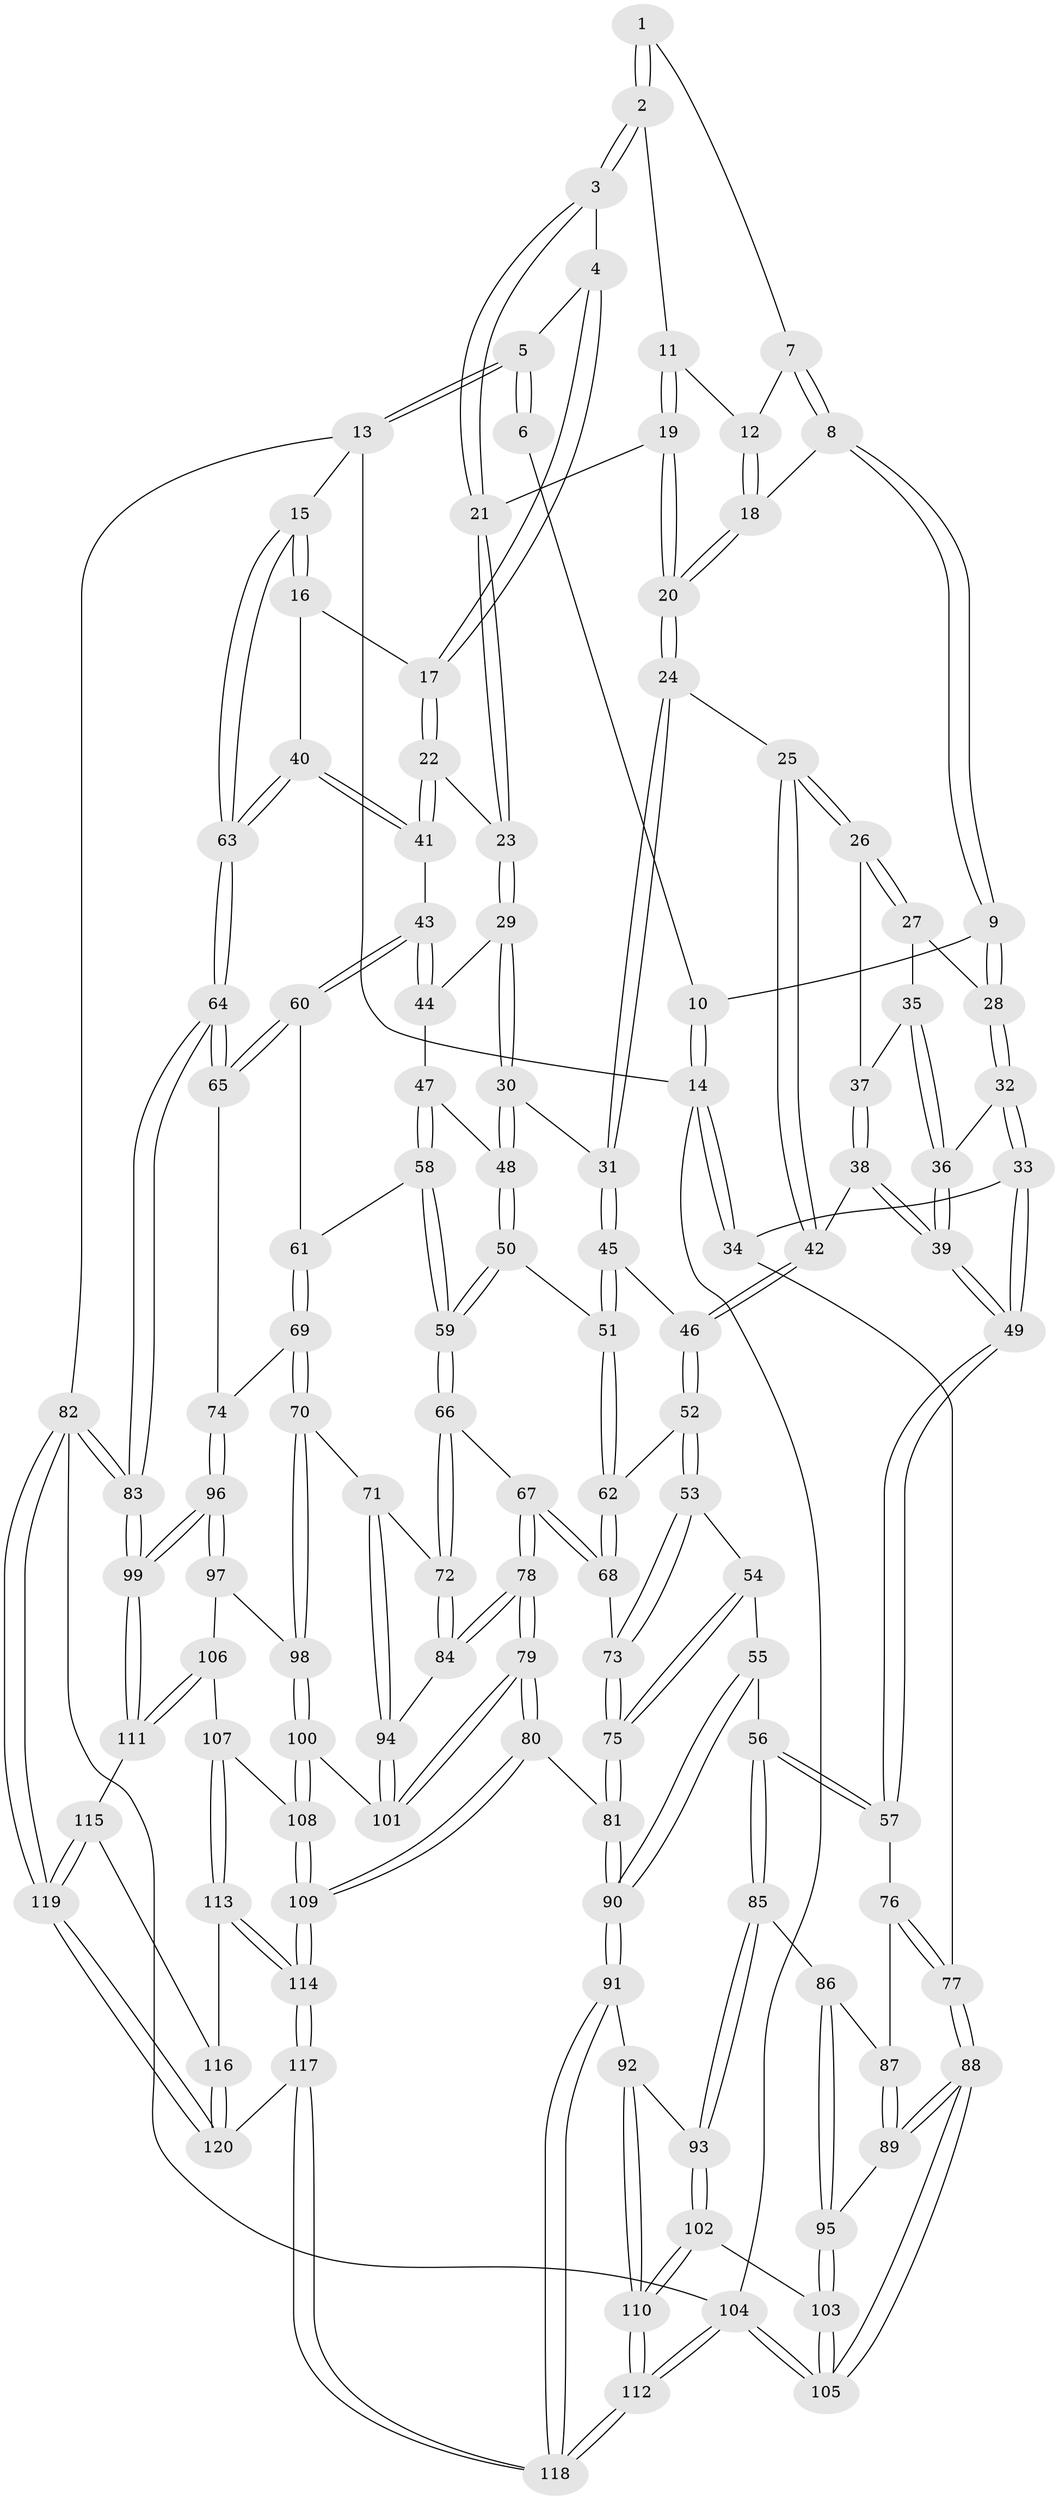 // coarse degree distribution, {4: 0.3333333333333333, 5: 0.5238095238095238, 2: 0.011904761904761904, 3: 0.09523809523809523, 6: 0.03571428571428571}
// Generated by graph-tools (version 1.1) at 2025/24/03/03/25 07:24:38]
// undirected, 120 vertices, 297 edges
graph export_dot {
graph [start="1"]
  node [color=gray90,style=filled];
  1 [pos="+0.6152598190036783+0"];
  2 [pos="+0.687696015475049+0.04794575100867584"];
  3 [pos="+0.7313866227885104+0.10367338176716642"];
  4 [pos="+0.8774254408866489+0.017467639563431187"];
  5 [pos="+1+0"];
  6 [pos="+0.6135136230856819+0"];
  7 [pos="+0.6058146640794638+0"];
  8 [pos="+0.4576788592470372+0.10025233196752424"];
  9 [pos="+0.2858762799589694+0.07392957738419667"];
  10 [pos="+0.2795437742563959+0"];
  11 [pos="+0.6375647679151704+0.1254034642390757"];
  12 [pos="+0.5719066049678015+0.08371037579154086"];
  13 [pos="+1+0"];
  14 [pos="+0+0"];
  15 [pos="+1+0"];
  16 [pos="+0.8889421937723845+0.22906122445848423"];
  17 [pos="+0.8592787669779134+0.22519731174518204"];
  18 [pos="+0.5401290308859482+0.12016254152468347"];
  19 [pos="+0.6793333986296639+0.1799385497500971"];
  20 [pos="+0.5518426573484416+0.25965528186016296"];
  21 [pos="+0.7205605430025355+0.17762776309150574"];
  22 [pos="+0.8131971185293402+0.25197819377058017"];
  23 [pos="+0.8097236257276949+0.2535208836573508"];
  24 [pos="+0.5475936765546169+0.26821084850997423"];
  25 [pos="+0.4810337369947512+0.26917674112692686"];
  26 [pos="+0.4784282860128328+0.267726865002747"];
  27 [pos="+0.3404973959775354+0.15514383402454757"];
  28 [pos="+0.28240793625438027+0.08787509089228884"];
  29 [pos="+0.8011285528807166+0.273038675167917"];
  30 [pos="+0.6347082099260671+0.3400247280433321"];
  31 [pos="+0.5871340366570282+0.33193271788986933"];
  32 [pos="+0.21786656336877666+0.15693692829811498"];
  33 [pos="+0+0.2925029493404596"];
  34 [pos="+0+0.28873123235168224"];
  35 [pos="+0.3493112125995191+0.3045915983604926"];
  36 [pos="+0.2706218659926324+0.35795158100632823"];
  37 [pos="+0.3654724224777852+0.312150635512262"];
  38 [pos="+0.3844018923604785+0.39595785918944"];
  39 [pos="+0.2677682817995853+0.44522412564937963"];
  40 [pos="+1+0.3503582118074505"];
  41 [pos="+0.9706454597895889+0.40819895889155344"];
  42 [pos="+0.41063825459686176+0.3919231685089376"];
  43 [pos="+0.9264482975588423+0.43651675812374935"];
  44 [pos="+0.8070931562223805+0.3402503972693059"];
  45 [pos="+0.557282536019127+0.4264266142548441"];
  46 [pos="+0.44270333127334904+0.4198141146233336"];
  47 [pos="+0.7676956112389711+0.42662948520792254"];
  48 [pos="+0.6969235436368182+0.4164818138805632"];
  49 [pos="+0.23088037455405022+0.5036574679614808"];
  50 [pos="+0.6642029972145367+0.47127874746674736"];
  51 [pos="+0.5620593784930332+0.4507163323417015"];
  52 [pos="+0.44143929327390136+0.4913665992429161"];
  53 [pos="+0.41347279135342024+0.5299497395450551"];
  54 [pos="+0.39900293360388056+0.5392169998162224"];
  55 [pos="+0.24741440992760333+0.5333691810133014"];
  56 [pos="+0.23948219841165902+0.5279072001762003"];
  57 [pos="+0.23344637808605273+0.5154363043702348"];
  58 [pos="+0.7831242643924657+0.4742181001780631"];
  59 [pos="+0.7053990090926796+0.5625981993735606"];
  60 [pos="+0.9032629684087202+0.48332858659017053"];
  61 [pos="+0.8117082842589811+0.4837071831629998"];
  62 [pos="+0.5536458663788774+0.48666726902102825"];
  63 [pos="+1+0.35349007608547284"];
  64 [pos="+1+0.6593435412859374"];
  65 [pos="+0.9385901382407208+0.5994299052735365"];
  66 [pos="+0.7006662776480229+0.5794542015139436"];
  67 [pos="+0.6127445607051127+0.5727980519360354"];
  68 [pos="+0.5592604932620594+0.5509890576015565"];
  69 [pos="+0.8322650248191882+0.6351974051100675"];
  70 [pos="+0.8049274202961679+0.6434478624790037"];
  71 [pos="+0.7449564655415626+0.6199753378397849"];
  72 [pos="+0.7117982086853121+0.599599554229612"];
  73 [pos="+0.5588232519151043+0.551340504587267"];
  74 [pos="+0.887705924547664+0.6315401153802757"];
  75 [pos="+0.48578877833312234+0.6547933524686507"];
  76 [pos="+0.14711889701612657+0.5495153744620632"];
  77 [pos="+0+0.559699717003615"];
  78 [pos="+0.5821319839224288+0.7318283919730793"];
  79 [pos="+0.5594722612688275+0.7606082579716523"];
  80 [pos="+0.5210176570604499+0.7832177630677568"];
  81 [pos="+0.47186283161813125+0.7633226131729759"];
  82 [pos="+1+1"];
  83 [pos="+1+1"];
  84 [pos="+0.67027026644756+0.6633906453292172"];
  85 [pos="+0.16191233346116446+0.6641474360506749"];
  86 [pos="+0.10760869472095282+0.671535637401644"];
  87 [pos="+0.009971186134841735+0.6243858605367887"];
  88 [pos="+0+0.6156017128846146"];
  89 [pos="+0+0.6225228325844294"];
  90 [pos="+0.38761863813611486+0.779120927494412"];
  91 [pos="+0.3748971205611834+0.7919537631188891"];
  92 [pos="+0.25282774933445445+0.8068206037450363"];
  93 [pos="+0.1786850347461506+0.7841856783315447"];
  94 [pos="+0.7084937334701096+0.7488256358598671"];
  95 [pos="+0.04926613445720674+0.7366150218069762"];
  96 [pos="+0.9141100069701306+0.813690145528387"];
  97 [pos="+0.7994518089838389+0.7846559393649207"];
  98 [pos="+0.786066018605441+0.7784440969848831"];
  99 [pos="+1+0.9614355799633354"];
  100 [pos="+0.7555223365990295+0.7889515095152717"];
  101 [pos="+0.709380272993526+0.759546683950747"];
  102 [pos="+0.10425782300410183+0.8262575613492147"];
  103 [pos="+0.08672212040869012+0.8204595093364512"];
  104 [pos="+0+1"];
  105 [pos="+0+0.9311803334702727"];
  106 [pos="+0.8050011460768182+0.8839678610841558"];
  107 [pos="+0.74681132762818+0.8893291102415783"];
  108 [pos="+0.7437680458308864+0.8117943535977244"];
  109 [pos="+0.5783646792968319+0.8845616391381222"];
  110 [pos="+0.14903061217616753+1"];
  111 [pos="+0.8541348022943132+0.9115482892349268"];
  112 [pos="+0.1462385629531686+1"];
  113 [pos="+0.7426757025593979+0.8986352765472334"];
  114 [pos="+0.5796564356071565+0.8897911607620821"];
  115 [pos="+0.7799398729094266+0.9285480064440959"];
  116 [pos="+0.7485259107301936+0.9276974384475277"];
  117 [pos="+0.5805973090705752+1"];
  118 [pos="+0.33093299570494944+1"];
  119 [pos="+1+1"];
  120 [pos="+0.6776199026793417+1"];
  1 -- 2;
  1 -- 2;
  1 -- 7;
  2 -- 3;
  2 -- 3;
  2 -- 11;
  3 -- 4;
  3 -- 21;
  3 -- 21;
  4 -- 5;
  4 -- 17;
  4 -- 17;
  5 -- 6;
  5 -- 6;
  5 -- 13;
  5 -- 13;
  6 -- 10;
  7 -- 8;
  7 -- 8;
  7 -- 12;
  8 -- 9;
  8 -- 9;
  8 -- 18;
  9 -- 10;
  9 -- 28;
  9 -- 28;
  10 -- 14;
  10 -- 14;
  11 -- 12;
  11 -- 19;
  11 -- 19;
  12 -- 18;
  12 -- 18;
  13 -- 14;
  13 -- 15;
  13 -- 82;
  14 -- 34;
  14 -- 34;
  14 -- 104;
  15 -- 16;
  15 -- 16;
  15 -- 63;
  15 -- 63;
  16 -- 17;
  16 -- 40;
  17 -- 22;
  17 -- 22;
  18 -- 20;
  18 -- 20;
  19 -- 20;
  19 -- 20;
  19 -- 21;
  20 -- 24;
  20 -- 24;
  21 -- 23;
  21 -- 23;
  22 -- 23;
  22 -- 41;
  22 -- 41;
  23 -- 29;
  23 -- 29;
  24 -- 25;
  24 -- 31;
  24 -- 31;
  25 -- 26;
  25 -- 26;
  25 -- 42;
  25 -- 42;
  26 -- 27;
  26 -- 27;
  26 -- 37;
  27 -- 28;
  27 -- 35;
  28 -- 32;
  28 -- 32;
  29 -- 30;
  29 -- 30;
  29 -- 44;
  30 -- 31;
  30 -- 48;
  30 -- 48;
  31 -- 45;
  31 -- 45;
  32 -- 33;
  32 -- 33;
  32 -- 36;
  33 -- 34;
  33 -- 49;
  33 -- 49;
  34 -- 77;
  35 -- 36;
  35 -- 36;
  35 -- 37;
  36 -- 39;
  36 -- 39;
  37 -- 38;
  37 -- 38;
  38 -- 39;
  38 -- 39;
  38 -- 42;
  39 -- 49;
  39 -- 49;
  40 -- 41;
  40 -- 41;
  40 -- 63;
  40 -- 63;
  41 -- 43;
  42 -- 46;
  42 -- 46;
  43 -- 44;
  43 -- 44;
  43 -- 60;
  43 -- 60;
  44 -- 47;
  45 -- 46;
  45 -- 51;
  45 -- 51;
  46 -- 52;
  46 -- 52;
  47 -- 48;
  47 -- 58;
  47 -- 58;
  48 -- 50;
  48 -- 50;
  49 -- 57;
  49 -- 57;
  50 -- 51;
  50 -- 59;
  50 -- 59;
  51 -- 62;
  51 -- 62;
  52 -- 53;
  52 -- 53;
  52 -- 62;
  53 -- 54;
  53 -- 73;
  53 -- 73;
  54 -- 55;
  54 -- 75;
  54 -- 75;
  55 -- 56;
  55 -- 90;
  55 -- 90;
  56 -- 57;
  56 -- 57;
  56 -- 85;
  56 -- 85;
  57 -- 76;
  58 -- 59;
  58 -- 59;
  58 -- 61;
  59 -- 66;
  59 -- 66;
  60 -- 61;
  60 -- 65;
  60 -- 65;
  61 -- 69;
  61 -- 69;
  62 -- 68;
  62 -- 68;
  63 -- 64;
  63 -- 64;
  64 -- 65;
  64 -- 65;
  64 -- 83;
  64 -- 83;
  65 -- 74;
  66 -- 67;
  66 -- 72;
  66 -- 72;
  67 -- 68;
  67 -- 68;
  67 -- 78;
  67 -- 78;
  68 -- 73;
  69 -- 70;
  69 -- 70;
  69 -- 74;
  70 -- 71;
  70 -- 98;
  70 -- 98;
  71 -- 72;
  71 -- 94;
  71 -- 94;
  72 -- 84;
  72 -- 84;
  73 -- 75;
  73 -- 75;
  74 -- 96;
  74 -- 96;
  75 -- 81;
  75 -- 81;
  76 -- 77;
  76 -- 77;
  76 -- 87;
  77 -- 88;
  77 -- 88;
  78 -- 79;
  78 -- 79;
  78 -- 84;
  78 -- 84;
  79 -- 80;
  79 -- 80;
  79 -- 101;
  79 -- 101;
  80 -- 81;
  80 -- 109;
  80 -- 109;
  81 -- 90;
  81 -- 90;
  82 -- 83;
  82 -- 83;
  82 -- 119;
  82 -- 119;
  82 -- 104;
  83 -- 99;
  83 -- 99;
  84 -- 94;
  85 -- 86;
  85 -- 93;
  85 -- 93;
  86 -- 87;
  86 -- 95;
  86 -- 95;
  87 -- 89;
  87 -- 89;
  88 -- 89;
  88 -- 89;
  88 -- 105;
  88 -- 105;
  89 -- 95;
  90 -- 91;
  90 -- 91;
  91 -- 92;
  91 -- 118;
  91 -- 118;
  92 -- 93;
  92 -- 110;
  92 -- 110;
  93 -- 102;
  93 -- 102;
  94 -- 101;
  94 -- 101;
  95 -- 103;
  95 -- 103;
  96 -- 97;
  96 -- 97;
  96 -- 99;
  96 -- 99;
  97 -- 98;
  97 -- 106;
  98 -- 100;
  98 -- 100;
  99 -- 111;
  99 -- 111;
  100 -- 101;
  100 -- 108;
  100 -- 108;
  102 -- 103;
  102 -- 110;
  102 -- 110;
  103 -- 105;
  103 -- 105;
  104 -- 105;
  104 -- 105;
  104 -- 112;
  104 -- 112;
  106 -- 107;
  106 -- 111;
  106 -- 111;
  107 -- 108;
  107 -- 113;
  107 -- 113;
  108 -- 109;
  108 -- 109;
  109 -- 114;
  109 -- 114;
  110 -- 112;
  110 -- 112;
  111 -- 115;
  112 -- 118;
  112 -- 118;
  113 -- 114;
  113 -- 114;
  113 -- 116;
  114 -- 117;
  114 -- 117;
  115 -- 116;
  115 -- 119;
  115 -- 119;
  116 -- 120;
  116 -- 120;
  117 -- 118;
  117 -- 118;
  117 -- 120;
  119 -- 120;
  119 -- 120;
}
